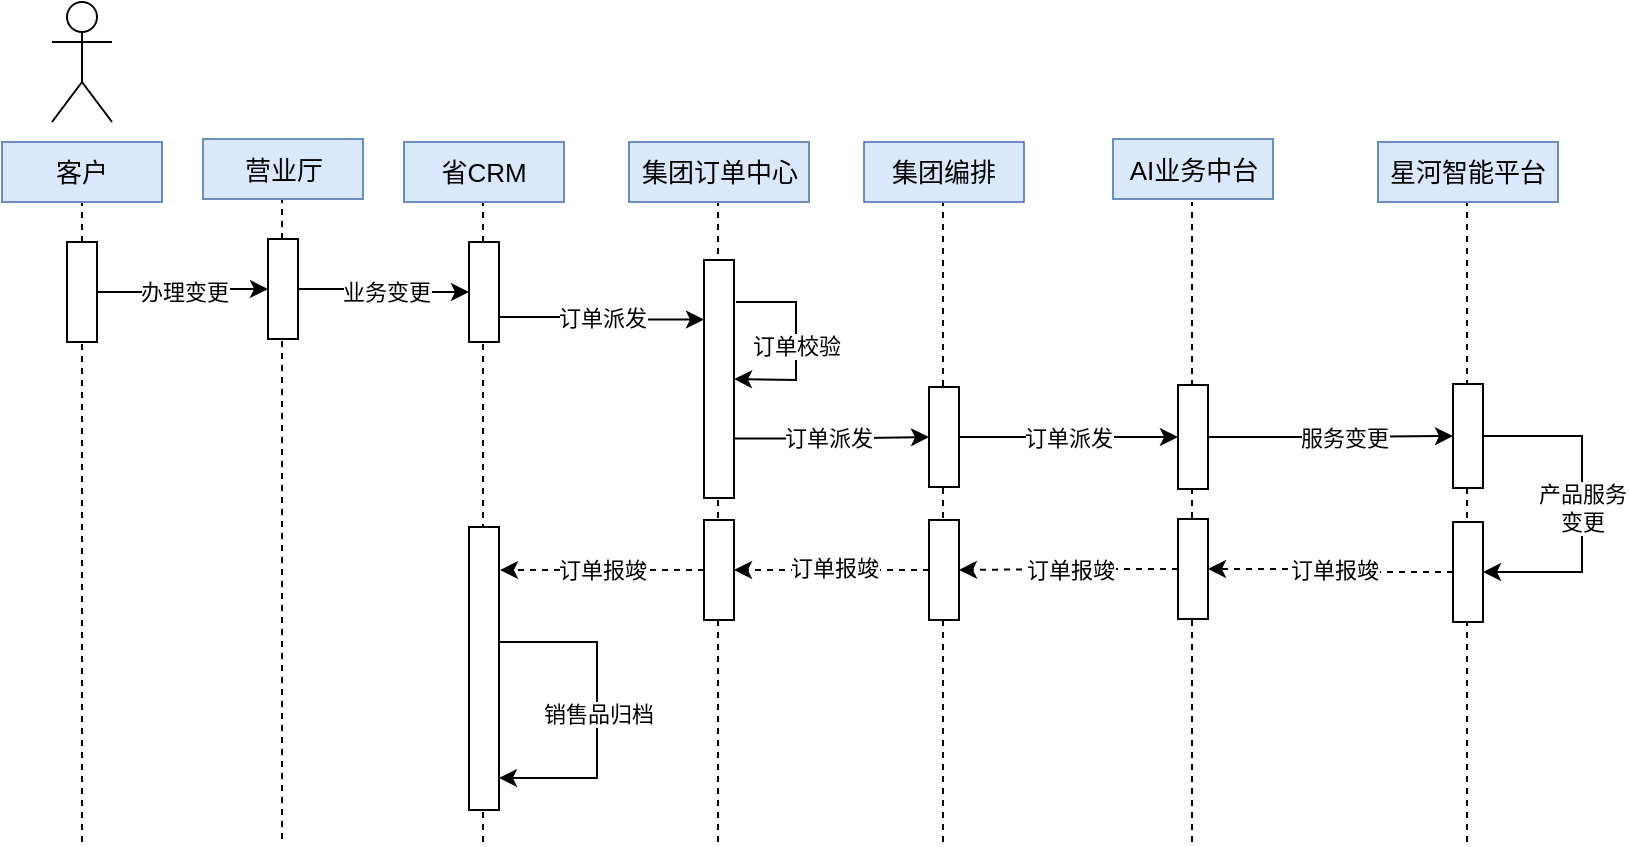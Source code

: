 <mxfile version="24.6.4" type="github">
  <diagram name="第 1 页" id="Cq5b1y9F_4_NVEOcvDsD">
    <mxGraphModel dx="1426" dy="751" grid="1" gridSize="10" guides="1" tooltips="1" connect="1" arrows="1" fold="1" page="1" pageScale="1" pageWidth="827" pageHeight="1169" math="0" shadow="0">
      <root>
        <mxCell id="0" />
        <mxCell id="1" parent="0" />
        <mxCell id="f11WepowoR9IxNwP5HBW-21" value="" style="endArrow=none;dashed=1;html=1;rounded=0;entryX=0.5;entryY=1;entryDx=0;entryDy=0;" edge="1" parent="1">
          <mxGeometry width="50" height="50" relative="1" as="geometry">
            <mxPoint x="742.5" y="590" as="sourcePoint" />
            <mxPoint x="742.5" y="270" as="targetPoint" />
          </mxGeometry>
        </mxCell>
        <mxCell id="f11WepowoR9IxNwP5HBW-20" value="" style="endArrow=none;dashed=1;html=1;rounded=0;entryX=0.5;entryY=1;entryDx=0;entryDy=0;" edge="1" parent="1">
          <mxGeometry width="50" height="50" relative="1" as="geometry">
            <mxPoint x="605" y="590" as="sourcePoint" />
            <mxPoint x="605" y="270" as="targetPoint" />
          </mxGeometry>
        </mxCell>
        <mxCell id="f11WepowoR9IxNwP5HBW-19" value="" style="endArrow=none;dashed=1;html=1;rounded=0;entryX=0.5;entryY=1;entryDx=0;entryDy=0;" edge="1" parent="1">
          <mxGeometry width="50" height="50" relative="1" as="geometry">
            <mxPoint x="480.5" y="590" as="sourcePoint" />
            <mxPoint x="480.5" y="270" as="targetPoint" />
          </mxGeometry>
        </mxCell>
        <mxCell id="f11WepowoR9IxNwP5HBW-18" value="" style="endArrow=none;dashed=1;html=1;rounded=0;entryX=0.5;entryY=1;entryDx=0;entryDy=0;" edge="1" parent="1">
          <mxGeometry width="50" height="50" relative="1" as="geometry">
            <mxPoint x="368" y="590" as="sourcePoint" />
            <mxPoint x="368" y="270" as="targetPoint" />
          </mxGeometry>
        </mxCell>
        <mxCell id="f11WepowoR9IxNwP5HBW-17" value="" style="endArrow=none;dashed=1;html=1;rounded=0;entryX=0.5;entryY=1;entryDx=0;entryDy=0;" edge="1" parent="1">
          <mxGeometry width="50" height="50" relative="1" as="geometry">
            <mxPoint x="250.5" y="590" as="sourcePoint" />
            <mxPoint x="250.5" y="270" as="targetPoint" />
          </mxGeometry>
        </mxCell>
        <mxCell id="f11WepowoR9IxNwP5HBW-16" value="" style="endArrow=none;dashed=1;html=1;rounded=0;entryX=0.5;entryY=1;entryDx=0;entryDy=0;" edge="1" parent="1">
          <mxGeometry width="50" height="50" relative="1" as="geometry">
            <mxPoint x="150" y="588.5" as="sourcePoint" />
            <mxPoint x="150" y="268.5" as="targetPoint" />
          </mxGeometry>
        </mxCell>
        <mxCell id="f11WepowoR9IxNwP5HBW-15" value="" style="endArrow=none;dashed=1;html=1;rounded=0;entryX=0.5;entryY=1;entryDx=0;entryDy=0;" edge="1" parent="1" target="XKRR7nrbz5ajEHKjnFoP-2">
          <mxGeometry width="50" height="50" relative="1" as="geometry">
            <mxPoint x="50" y="590" as="sourcePoint" />
            <mxPoint x="440" y="360" as="targetPoint" />
          </mxGeometry>
        </mxCell>
        <mxCell id="XKRR7nrbz5ajEHKjnFoP-1" value="" style="shape=umlActor;verticalLabelPosition=bottom;verticalAlign=top;html=1;outlineConnect=0;" parent="1" vertex="1">
          <mxGeometry x="35" y="170" width="30" height="60" as="geometry" />
        </mxCell>
        <mxCell id="XKRR7nrbz5ajEHKjnFoP-2" value="&lt;font style=&quot;font-size: 13px;&quot;&gt;客户&lt;/font&gt;" style="rounded=0;whiteSpace=wrap;html=1;fillColor=#dae8fc;strokeColor=#6c8ebf;" parent="1" vertex="1">
          <mxGeometry x="10" y="240" width="80" height="30" as="geometry" />
        </mxCell>
        <mxCell id="XKRR7nrbz5ajEHKjnFoP-3" value="&lt;font style=&quot;font-size: 13px;&quot;&gt;营业厅&lt;/font&gt;" style="rounded=0;whiteSpace=wrap;html=1;fillColor=#dae8fc;strokeColor=#6c8ebf;" parent="1" vertex="1">
          <mxGeometry x="110.5" y="238.5" width="80" height="30" as="geometry" />
        </mxCell>
        <mxCell id="XKRR7nrbz5ajEHKjnFoP-4" value="&lt;span style=&quot;font-size: 13px;&quot;&gt;省CRM&lt;/span&gt;" style="rounded=0;whiteSpace=wrap;html=1;fillColor=#dae8fc;strokeColor=#6c8ebf;" parent="1" vertex="1">
          <mxGeometry x="211" y="240" width="80" height="30" as="geometry" />
        </mxCell>
        <mxCell id="XKRR7nrbz5ajEHKjnFoP-5" value="&lt;span style=&quot;font-size: 13px;&quot;&gt;集团订单中心&lt;/span&gt;" style="rounded=0;whiteSpace=wrap;html=1;fillColor=#dae8fc;strokeColor=#6c8ebf;" parent="1" vertex="1">
          <mxGeometry x="323.5" y="240" width="90" height="30" as="geometry" />
        </mxCell>
        <mxCell id="XKRR7nrbz5ajEHKjnFoP-6" value="&lt;span style=&quot;font-size: 13px;&quot;&gt;AI业务中台&lt;/span&gt;" style="rounded=0;whiteSpace=wrap;html=1;fillColor=#dae8fc;strokeColor=#6c8ebf;" parent="1" vertex="1">
          <mxGeometry x="565.5" y="238.5" width="80" height="30" as="geometry" />
        </mxCell>
        <mxCell id="XKRR7nrbz5ajEHKjnFoP-7" value="&lt;span style=&quot;font-size: 13px;&quot;&gt;集团编排&lt;/span&gt;" style="rounded=0;whiteSpace=wrap;html=1;fillColor=#dae8fc;strokeColor=#6c8ebf;" parent="1" vertex="1">
          <mxGeometry x="441" y="240" width="80" height="30" as="geometry" />
        </mxCell>
        <mxCell id="XKRR7nrbz5ajEHKjnFoP-9" value="&lt;span style=&quot;font-size: 13px;&quot;&gt;星河智能平台&lt;/span&gt;" style="rounded=0;whiteSpace=wrap;html=1;fillColor=#dae8fc;strokeColor=#6c8ebf;" parent="1" vertex="1">
          <mxGeometry x="698" y="240" width="90" height="30" as="geometry" />
        </mxCell>
        <mxCell id="XKRR7nrbz5ajEHKjnFoP-13" style="edgeStyle=orthogonalEdgeStyle;rounded=0;orthogonalLoop=1;jettySize=auto;html=1;exitX=1;exitY=0.5;exitDx=0;exitDy=0;entryX=0;entryY=0.5;entryDx=0;entryDy=0;" parent="1" source="XKRR7nrbz5ajEHKjnFoP-10" target="XKRR7nrbz5ajEHKjnFoP-11" edge="1">
          <mxGeometry relative="1" as="geometry" />
        </mxCell>
        <mxCell id="XKRR7nrbz5ajEHKjnFoP-14" value="办理变更" style="edgeLabel;html=1;align=center;verticalAlign=middle;resizable=0;points=[];" parent="XKRR7nrbz5ajEHKjnFoP-13" vertex="1" connectable="0">
          <mxGeometry relative="1" as="geometry">
            <mxPoint as="offset" />
          </mxGeometry>
        </mxCell>
        <mxCell id="XKRR7nrbz5ajEHKjnFoP-10" value="" style="rounded=0;whiteSpace=wrap;html=1;" parent="1" vertex="1">
          <mxGeometry x="42.5" y="290" width="15" height="50" as="geometry" />
        </mxCell>
        <mxCell id="XKRR7nrbz5ajEHKjnFoP-16" style="edgeStyle=orthogonalEdgeStyle;rounded=0;orthogonalLoop=1;jettySize=auto;html=1;exitX=1;exitY=0.5;exitDx=0;exitDy=0;entryX=0;entryY=0.5;entryDx=0;entryDy=0;" parent="1" source="XKRR7nrbz5ajEHKjnFoP-11" target="XKRR7nrbz5ajEHKjnFoP-15" edge="1">
          <mxGeometry relative="1" as="geometry" />
        </mxCell>
        <mxCell id="XKRR7nrbz5ajEHKjnFoP-18" value="业务变更" style="edgeLabel;html=1;align=center;verticalAlign=middle;resizable=0;points=[];" parent="XKRR7nrbz5ajEHKjnFoP-16" vertex="1" connectable="0">
          <mxGeometry y="1" relative="1" as="geometry">
            <mxPoint as="offset" />
          </mxGeometry>
        </mxCell>
        <mxCell id="XKRR7nrbz5ajEHKjnFoP-11" value="" style="rounded=0;whiteSpace=wrap;html=1;" parent="1" vertex="1">
          <mxGeometry x="143" y="288.5" width="15" height="50" as="geometry" />
        </mxCell>
        <mxCell id="XKRR7nrbz5ajEHKjnFoP-21" style="edgeStyle=orthogonalEdgeStyle;rounded=0;orthogonalLoop=1;jettySize=auto;html=1;exitX=1;exitY=0.75;exitDx=0;exitDy=0;entryX=0;entryY=0.25;entryDx=0;entryDy=0;" parent="1" source="XKRR7nrbz5ajEHKjnFoP-15" target="XKRR7nrbz5ajEHKjnFoP-20" edge="1">
          <mxGeometry relative="1" as="geometry" />
        </mxCell>
        <mxCell id="XKRR7nrbz5ajEHKjnFoP-22" value="订单派发" style="edgeLabel;html=1;align=center;verticalAlign=middle;resizable=0;points=[];" parent="XKRR7nrbz5ajEHKjnFoP-21" vertex="1" connectable="0">
          <mxGeometry x="-0.015" relative="1" as="geometry">
            <mxPoint as="offset" />
          </mxGeometry>
        </mxCell>
        <mxCell id="XKRR7nrbz5ajEHKjnFoP-15" value="" style="rounded=0;whiteSpace=wrap;html=1;" parent="1" vertex="1">
          <mxGeometry x="243.5" y="290" width="15" height="50" as="geometry" />
        </mxCell>
        <mxCell id="XKRR7nrbz5ajEHKjnFoP-25" value="" style="edgeStyle=orthogonalEdgeStyle;rounded=0;orthogonalLoop=1;jettySize=auto;html=1;exitX=1;exitY=0.75;exitDx=0;exitDy=0;" parent="1" source="XKRR7nrbz5ajEHKjnFoP-20" target="XKRR7nrbz5ajEHKjnFoP-24" edge="1">
          <mxGeometry relative="1" as="geometry" />
        </mxCell>
        <mxCell id="XKRR7nrbz5ajEHKjnFoP-64" value="订单派发" style="edgeLabel;html=1;align=center;verticalAlign=middle;resizable=0;points=[];" parent="XKRR7nrbz5ajEHKjnFoP-25" vertex="1" connectable="0">
          <mxGeometry x="-0.044" y="1" relative="1" as="geometry">
            <mxPoint as="offset" />
          </mxGeometry>
        </mxCell>
        <mxCell id="XKRR7nrbz5ajEHKjnFoP-20" value="" style="rounded=0;whiteSpace=wrap;html=1;" parent="1" vertex="1">
          <mxGeometry x="361" y="299" width="15" height="119" as="geometry" />
        </mxCell>
        <mxCell id="XKRR7nrbz5ajEHKjnFoP-28" value="" style="edgeStyle=orthogonalEdgeStyle;rounded=0;orthogonalLoop=1;jettySize=auto;html=1;" parent="1" source="XKRR7nrbz5ajEHKjnFoP-24" target="XKRR7nrbz5ajEHKjnFoP-27" edge="1">
          <mxGeometry relative="1" as="geometry" />
        </mxCell>
        <mxCell id="XKRR7nrbz5ajEHKjnFoP-29" value="订单派发" style="edgeLabel;html=1;align=center;verticalAlign=middle;resizable=0;points=[];" parent="XKRR7nrbz5ajEHKjnFoP-28" vertex="1" connectable="0">
          <mxGeometry x="-0.013" relative="1" as="geometry">
            <mxPoint as="offset" />
          </mxGeometry>
        </mxCell>
        <mxCell id="XKRR7nrbz5ajEHKjnFoP-24" value="" style="rounded=0;whiteSpace=wrap;html=1;" parent="1" vertex="1">
          <mxGeometry x="473.5" y="362.5" width="15" height="50" as="geometry" />
        </mxCell>
        <mxCell id="XKRR7nrbz5ajEHKjnFoP-31" value="" style="edgeStyle=orthogonalEdgeStyle;rounded=0;orthogonalLoop=1;jettySize=auto;html=1;" parent="1" source="XKRR7nrbz5ajEHKjnFoP-27" target="XKRR7nrbz5ajEHKjnFoP-30" edge="1">
          <mxGeometry relative="1" as="geometry" />
        </mxCell>
        <mxCell id="XKRR7nrbz5ajEHKjnFoP-32" value="服务变更" style="edgeLabel;html=1;align=center;verticalAlign=middle;resizable=0;points=[];" parent="XKRR7nrbz5ajEHKjnFoP-31" vertex="1" connectable="0">
          <mxGeometry x="-0.1" relative="1" as="geometry">
            <mxPoint x="12" as="offset" />
          </mxGeometry>
        </mxCell>
        <mxCell id="XKRR7nrbz5ajEHKjnFoP-27" value="" style="rounded=0;whiteSpace=wrap;html=1;" parent="1" vertex="1">
          <mxGeometry x="598" y="361.5" width="15" height="52" as="geometry" />
        </mxCell>
        <mxCell id="XKRR7nrbz5ajEHKjnFoP-30" value="" style="rounded=0;whiteSpace=wrap;html=1;" parent="1" vertex="1">
          <mxGeometry x="735.5" y="361" width="15" height="52" as="geometry" />
        </mxCell>
        <mxCell id="XKRR7nrbz5ajEHKjnFoP-33" value="" style="endArrow=classic;html=1;rounded=0;entryX=1;entryY=0.5;entryDx=0;entryDy=0;" parent="1" target="XKRR7nrbz5ajEHKjnFoP-20" edge="1">
          <mxGeometry width="50" height="50" relative="1" as="geometry">
            <mxPoint x="377" y="320" as="sourcePoint" />
            <mxPoint x="497" y="340" as="targetPoint" />
            <Array as="points">
              <mxPoint x="407" y="320" />
              <mxPoint x="407" y="359" />
            </Array>
          </mxGeometry>
        </mxCell>
        <mxCell id="XKRR7nrbz5ajEHKjnFoP-36" value="订单校验" style="edgeLabel;html=1;align=center;verticalAlign=middle;resizable=0;points=[];" parent="XKRR7nrbz5ajEHKjnFoP-33" vertex="1" connectable="0">
          <mxGeometry x="0.04" relative="1" as="geometry">
            <mxPoint as="offset" />
          </mxGeometry>
        </mxCell>
        <mxCell id="XKRR7nrbz5ajEHKjnFoP-47" value="" style="edgeStyle=orthogonalEdgeStyle;rounded=0;orthogonalLoop=1;jettySize=auto;html=1;dashed=1;" parent="1" source="XKRR7nrbz5ajEHKjnFoP-39" target="XKRR7nrbz5ajEHKjnFoP-44" edge="1">
          <mxGeometry relative="1" as="geometry" />
        </mxCell>
        <mxCell id="XKRR7nrbz5ajEHKjnFoP-49" value="订单报竣" style="edgeLabel;html=1;align=center;verticalAlign=middle;resizable=0;points=[];" parent="XKRR7nrbz5ajEHKjnFoP-47" vertex="1" connectable="0">
          <mxGeometry x="0.005" relative="1" as="geometry">
            <mxPoint x="1" as="offset" />
          </mxGeometry>
        </mxCell>
        <mxCell id="XKRR7nrbz5ajEHKjnFoP-39" value="" style="rounded=0;whiteSpace=wrap;html=1;" parent="1" vertex="1">
          <mxGeometry x="735.5" y="430" width="15" height="50" as="geometry" />
        </mxCell>
        <mxCell id="XKRR7nrbz5ajEHKjnFoP-52" value="" style="edgeStyle=orthogonalEdgeStyle;rounded=0;orthogonalLoop=1;jettySize=auto;html=1;dashed=1;" parent="1" source="XKRR7nrbz5ajEHKjnFoP-44" target="XKRR7nrbz5ajEHKjnFoP-51" edge="1">
          <mxGeometry relative="1" as="geometry" />
        </mxCell>
        <mxCell id="f11WepowoR9IxNwP5HBW-12" value="订单报竣" style="edgeLabel;html=1;align=center;verticalAlign=middle;resizable=0;points=[];" vertex="1" connectable="0" parent="XKRR7nrbz5ajEHKjnFoP-52">
          <mxGeometry x="-0.018" relative="1" as="geometry">
            <mxPoint as="offset" />
          </mxGeometry>
        </mxCell>
        <mxCell id="XKRR7nrbz5ajEHKjnFoP-44" value="" style="rounded=0;whiteSpace=wrap;html=1;" parent="1" vertex="1">
          <mxGeometry x="598" y="428.5" width="15" height="50" as="geometry" />
        </mxCell>
        <mxCell id="XKRR7nrbz5ajEHKjnFoP-56" value="" style="edgeStyle=orthogonalEdgeStyle;rounded=0;orthogonalLoop=1;jettySize=auto;html=1;dashed=1;" parent="1" source="XKRR7nrbz5ajEHKjnFoP-51" target="XKRR7nrbz5ajEHKjnFoP-55" edge="1">
          <mxGeometry relative="1" as="geometry" />
        </mxCell>
        <mxCell id="f11WepowoR9IxNwP5HBW-13" value="订单报竣" style="edgeLabel;html=1;align=center;verticalAlign=middle;resizable=0;points=[];" vertex="1" connectable="0" parent="XKRR7nrbz5ajEHKjnFoP-56">
          <mxGeometry x="-0.005" y="-1" relative="1" as="geometry">
            <mxPoint x="1" as="offset" />
          </mxGeometry>
        </mxCell>
        <mxCell id="XKRR7nrbz5ajEHKjnFoP-51" value="" style="rounded=0;whiteSpace=wrap;html=1;" parent="1" vertex="1">
          <mxGeometry x="473.5" y="429" width="15" height="50" as="geometry" />
        </mxCell>
        <mxCell id="XKRR7nrbz5ajEHKjnFoP-68" value="" style="edgeStyle=orthogonalEdgeStyle;rounded=0;orthogonalLoop=1;jettySize=auto;html=1;entryX=1.033;entryY=0.152;entryDx=0;entryDy=0;entryPerimeter=0;dashed=1;" parent="1" source="XKRR7nrbz5ajEHKjnFoP-55" target="XKRR7nrbz5ajEHKjnFoP-67" edge="1">
          <mxGeometry relative="1" as="geometry" />
        </mxCell>
        <mxCell id="f11WepowoR9IxNwP5HBW-14" value="订单报竣" style="edgeLabel;html=1;align=center;verticalAlign=middle;resizable=0;points=[];" vertex="1" connectable="0" parent="XKRR7nrbz5ajEHKjnFoP-68">
          <mxGeometry relative="1" as="geometry">
            <mxPoint as="offset" />
          </mxGeometry>
        </mxCell>
        <mxCell id="XKRR7nrbz5ajEHKjnFoP-55" value="" style="rounded=0;whiteSpace=wrap;html=1;" parent="1" vertex="1">
          <mxGeometry x="361" y="429" width="15" height="50" as="geometry" />
        </mxCell>
        <mxCell id="XKRR7nrbz5ajEHKjnFoP-65" value="" style="endArrow=classic;html=1;rounded=0;exitX=1;exitY=0.5;exitDx=0;exitDy=0;entryX=1;entryY=0.5;entryDx=0;entryDy=0;" parent="1" source="XKRR7nrbz5ajEHKjnFoP-30" target="XKRR7nrbz5ajEHKjnFoP-39" edge="1">
          <mxGeometry width="50" height="50" relative="1" as="geometry">
            <mxPoint x="390" y="410" as="sourcePoint" />
            <mxPoint x="860" y="387" as="targetPoint" />
            <Array as="points">
              <mxPoint x="800" y="387" />
              <mxPoint x="800" y="455" />
            </Array>
          </mxGeometry>
        </mxCell>
        <mxCell id="XKRR7nrbz5ajEHKjnFoP-66" value="产品服务&lt;div&gt;变更&lt;/div&gt;" style="edgeLabel;html=1;align=center;verticalAlign=middle;resizable=0;points=[];" parent="XKRR7nrbz5ajEHKjnFoP-65" vertex="1" connectable="0">
          <mxGeometry x="0.024" y="1" relative="1" as="geometry">
            <mxPoint x="-1" as="offset" />
          </mxGeometry>
        </mxCell>
        <mxCell id="XKRR7nrbz5ajEHKjnFoP-67" value="" style="rounded=0;whiteSpace=wrap;html=1;" parent="1" vertex="1">
          <mxGeometry x="243.5" y="432.5" width="15" height="141.5" as="geometry" />
        </mxCell>
        <mxCell id="f11WepowoR9IxNwP5HBW-10" value="" style="endArrow=classic;html=1;rounded=0;exitX=1;exitY=0.5;exitDx=0;exitDy=0;entryX=1;entryY=0.5;entryDx=0;entryDy=0;" edge="1" parent="1">
          <mxGeometry width="50" height="50" relative="1" as="geometry">
            <mxPoint x="258.5" y="490" as="sourcePoint" />
            <mxPoint x="258.5" y="558" as="targetPoint" />
            <Array as="points">
              <mxPoint x="307.5" y="490" />
              <mxPoint x="307.5" y="558" />
            </Array>
          </mxGeometry>
        </mxCell>
        <mxCell id="f11WepowoR9IxNwP5HBW-11" value="销售品归档" style="edgeLabel;html=1;align=center;verticalAlign=middle;resizable=0;points=[];" vertex="1" connectable="0" parent="f11WepowoR9IxNwP5HBW-10">
          <mxGeometry x="0.024" y="1" relative="1" as="geometry">
            <mxPoint x="-1" as="offset" />
          </mxGeometry>
        </mxCell>
      </root>
    </mxGraphModel>
  </diagram>
</mxfile>
